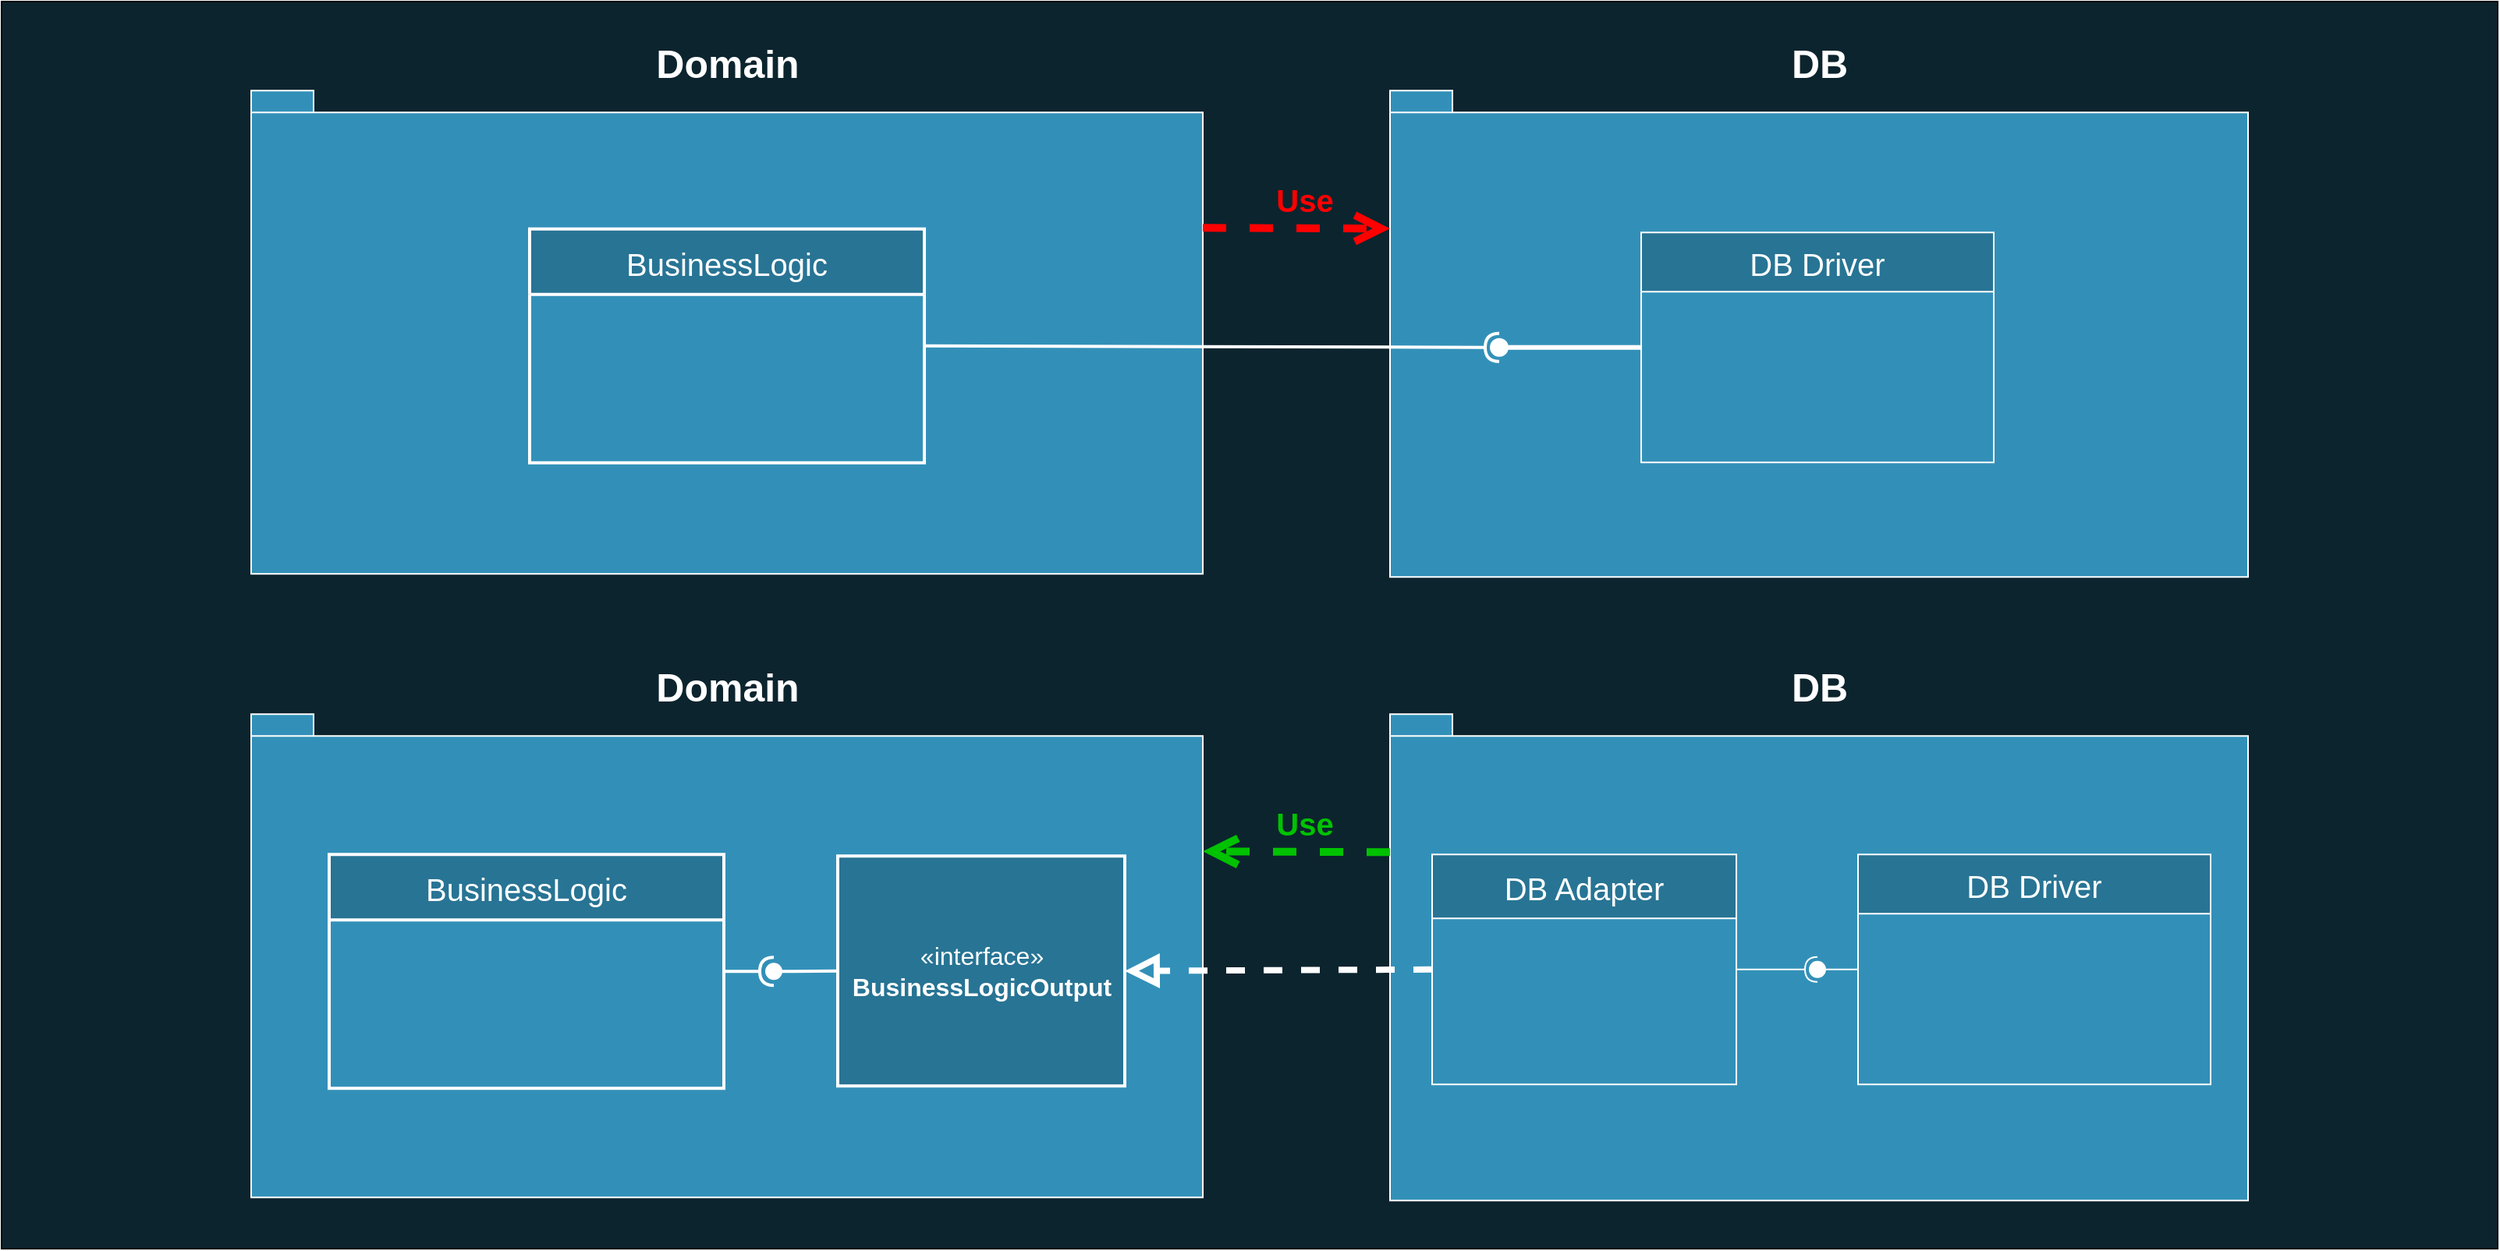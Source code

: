 <mxfile version="13.0.3" type="device"><diagram name="Page-1" id="b5b7bab2-c9e2-2cf4-8b2a-24fd1a2a6d21"><mxGraphModel dx="4259" dy="2197" grid="1" gridSize="10" guides="1" tooltips="1" connect="1" arrows="1" fold="1" page="1" pageScale="1" pageWidth="827" pageHeight="1169" background="#ffffff" math="0" shadow="0"><root><mxCell id="0"/><mxCell id="1" parent="0"/><mxCell id="crDRbli0xWPwZ9U8P9Jx-28" value="" style="rounded=0;whiteSpace=wrap;html=1;fillColor=#0C242E;fontSize=30;fontColor=#FFFFFF;strokeColor=#000000;" parent="1" vertex="1"><mxGeometry x="-1990" y="-270" width="1600" height="800" as="geometry"/></mxCell><mxCell id="pAwI9zMzJVAKjvSWncaQ-3" value="&lt;font color=&quot;#ffffff&quot;&gt;&lt;span style=&quot;font-size: 25px&quot;&gt;Domain&lt;br&gt;&lt;/span&gt;&lt;/font&gt;" style="shape=folder;fontStyle=1;spacingTop=10;tabWidth=40;tabHeight=14;tabPosition=left;html=1;fillColor=#3290B8;labelPosition=center;verticalLabelPosition=top;align=center;verticalAlign=bottom;strokeColor=#FFFFFF;" vertex="1" parent="1"><mxGeometry x="-1830" y="187.13" width="610" height="310" as="geometry"/></mxCell><mxCell id="pAwI9zMzJVAKjvSWncaQ-4" value="&lt;font style=&quot;font-size: 25px&quot; color=&quot;#ffffff&quot;&gt;DB&lt;/font&gt;" style="shape=folder;fontStyle=1;spacingTop=10;tabWidth=40;tabHeight=14;tabPosition=left;html=1;fillColor=#3290B8;labelPosition=center;verticalLabelPosition=top;align=center;verticalAlign=bottom;strokeColor=#FFFFFF;" vertex="1" parent="1"><mxGeometry x="-1100" y="187.13" width="550" height="312" as="geometry"/></mxCell><mxCell id="pAwI9zMzJVAKjvSWncaQ-7" value="&lt;font style=&quot;font-size: 16px&quot;&gt;&lt;font style=&quot;font-size: 16px&quot;&gt;«interface»&lt;/font&gt;&lt;br&gt;&lt;b&gt;&lt;font style=&quot;font-size: 16px&quot;&gt;BusinessLogicOutput&lt;/font&gt;&lt;/b&gt;&lt;/font&gt;" style="html=1;fillColor=#287494;fontColor=#FFFFFF;strokeWidth=2;strokeColor=#FFFFFF;" vertex="1" parent="1"><mxGeometry x="-1454" y="278.13" width="184" height="147.5" as="geometry"/></mxCell><mxCell id="pAwI9zMzJVAKjvSWncaQ-8" value="" style="rounded=0;orthogonalLoop=1;jettySize=auto;html=1;endArrow=none;endFill=0;exitX=0;exitY=0.5;exitDx=0;exitDy=0;strokeColor=#FFFFFF;strokeWidth=2;" edge="1" parent="1" source="pAwI9zMzJVAKjvSWncaQ-7" target="pAwI9zMzJVAKjvSWncaQ-10"><mxGeometry relative="1" as="geometry"><mxPoint x="-1407" y="527.13" as="sourcePoint"/></mxGeometry></mxCell><mxCell id="pAwI9zMzJVAKjvSWncaQ-9" value="" style="rounded=0;orthogonalLoop=1;jettySize=auto;html=1;endArrow=halfCircle;endFill=0;entryX=0.5;entryY=0.5;entryDx=0;entryDy=0;endSize=6;strokeWidth=2;exitX=1;exitY=0.5;exitDx=0;exitDy=0;strokeColor=#FFFFFF;" edge="1" parent="1" source="pAwI9zMzJVAKjvSWncaQ-6" target="pAwI9zMzJVAKjvSWncaQ-10"><mxGeometry relative="1" as="geometry"><mxPoint x="-1557" y="507.13" as="sourcePoint"/></mxGeometry></mxCell><mxCell id="pAwI9zMzJVAKjvSWncaQ-10" value="" style="ellipse;whiteSpace=wrap;html=1;fontFamily=Helvetica;fontSize=12;fontColor=#000000;align=center;strokeColor=#FFFFFF;fillColor=#ffffff;points=[];aspect=fixed;resizable=0;" vertex="1" parent="1"><mxGeometry x="-1500" y="347.13" width="10" height="10" as="geometry"/></mxCell><mxCell id="pAwI9zMzJVAKjvSWncaQ-18" value="" style="rounded=0;orthogonalLoop=1;jettySize=auto;html=1;endArrow=none;endFill=0;exitX=0;exitY=0.5;exitDx=0;exitDy=0;strokeColor=#FFFFFF;fontColor=#FFFFFF;" edge="1" parent="1" source="pAwI9zMzJVAKjvSWncaQ-17" target="pAwI9zMzJVAKjvSWncaQ-20"><mxGeometry relative="1" as="geometry"><mxPoint x="-946" y="627.13" as="sourcePoint"/></mxGeometry></mxCell><mxCell id="pAwI9zMzJVAKjvSWncaQ-19" value="" style="rounded=0;orthogonalLoop=1;jettySize=auto;html=1;endArrow=halfCircle;endFill=0;entryX=0.5;entryY=0.5;entryDx=0;entryDy=0;endSize=6;strokeWidth=1;exitX=1;exitY=0.5;exitDx=0;exitDy=0;strokeColor=#FFFFFF;fontColor=#FFFFFF;" edge="1" parent="1" source="pAwI9zMzJVAKjvSWncaQ-16" target="pAwI9zMzJVAKjvSWncaQ-20"><mxGeometry relative="1" as="geometry"><mxPoint x="-885" y="627.13" as="sourcePoint"/></mxGeometry></mxCell><mxCell id="pAwI9zMzJVAKjvSWncaQ-20" value="" style="ellipse;whiteSpace=wrap;html=1;fontFamily=Helvetica;fontSize=12;fontColor=#FFFFFF;align=center;strokeColor=#FFFFFF;fillColor=#ffffff;points=[];aspect=fixed;resizable=0;" vertex="1" parent="1"><mxGeometry x="-831" y="345.88" width="10" height="10" as="geometry"/></mxCell><mxCell id="pAwI9zMzJVAKjvSWncaQ-21" value="" style="endArrow=block;dashed=1;endFill=0;endSize=12;html=1;entryX=1;entryY=0.5;entryDx=0;entryDy=0;exitX=0;exitY=0.5;exitDx=0;exitDy=0;strokeColor=#FFFFFF;strokeWidth=4;" edge="1" parent="1" source="pAwI9zMzJVAKjvSWncaQ-16" target="pAwI9zMzJVAKjvSWncaQ-7"><mxGeometry width="160" relative="1" as="geometry"><mxPoint x="-1040" y="517.13" as="sourcePoint"/><mxPoint x="-1090" y="570.13" as="targetPoint"/></mxGeometry></mxCell><mxCell id="pAwI9zMzJVAKjvSWncaQ-37" value="&lt;font color=&quot;#ffffff&quot;&gt;&lt;span style=&quot;font-size: 25px&quot;&gt;Domain&lt;br&gt;&lt;/span&gt;&lt;/font&gt;" style="shape=folder;fontStyle=1;spacingTop=10;tabWidth=40;tabHeight=14;tabPosition=left;html=1;fillColor=#3290B8;labelPosition=center;verticalLabelPosition=top;align=center;verticalAlign=bottom;strokeColor=#FFFFFF;" vertex="1" parent="1"><mxGeometry x="-1830" y="-212.87" width="610" height="310" as="geometry"/></mxCell><mxCell id="pAwI9zMzJVAKjvSWncaQ-38" value="&lt;font style=&quot;font-size: 25px&quot; color=&quot;#ffffff&quot;&gt;DB&lt;/font&gt;" style="shape=folder;fontStyle=1;spacingTop=10;tabWidth=40;tabHeight=14;tabPosition=left;html=1;fillColor=#3290B8;labelPosition=center;verticalLabelPosition=top;align=center;verticalAlign=bottom;strokeColor=#FFFFFF;" vertex="1" parent="1"><mxGeometry x="-1100" y="-212.87" width="550" height="312" as="geometry"/></mxCell><mxCell id="pAwI9zMzJVAKjvSWncaQ-44" value="" style="rounded=0;orthogonalLoop=1;jettySize=auto;html=1;endArrow=none;endFill=0;exitX=0.189;exitY=0.203;exitDx=0;exitDy=0;strokeColor=#FFFFFF;fontColor=#FFFFFF;exitPerimeter=0;" edge="1" parent="1"><mxGeometry relative="1" as="geometry"><mxPoint x="-1013.11" y="-52.09" as="sourcePoint"/><mxPoint x="-1013.536" y="-52.656" as="targetPoint"/></mxGeometry></mxCell><mxCell id="pAwI9zMzJVAKjvSWncaQ-52" value="" style="rounded=0;orthogonalLoop=1;jettySize=auto;html=1;endArrow=none;endFill=0;labelBackgroundColor=none;strokeColor=#FFFFFF;strokeWidth=3;fontSize=20;fontColor=#FFFFFF;exitX=0;exitY=0.5;exitDx=0;exitDy=0;" edge="1" target="pAwI9zMzJVAKjvSWncaQ-54" parent="1" source="pAwI9zMzJVAKjvSWncaQ-49"><mxGeometry relative="1" as="geometry"><mxPoint x="-1185" y="-37.87" as="sourcePoint"/></mxGeometry></mxCell><mxCell id="pAwI9zMzJVAKjvSWncaQ-53" value="" style="rounded=0;orthogonalLoop=1;jettySize=auto;html=1;endArrow=halfCircle;endFill=0;entryX=0.5;entryY=0.5;entryDx=0;entryDy=0;endSize=6;strokeWidth=2;labelBackgroundColor=none;fontSize=20;fontColor=#FFFFFF;strokeColor=#FFFFFF;exitX=1;exitY=0.5;exitDx=0;exitDy=0;" edge="1" target="pAwI9zMzJVAKjvSWncaQ-54" parent="1" source="pAwI9zMzJVAKjvSWncaQ-48"><mxGeometry relative="1" as="geometry"><mxPoint x="-1145" y="-37.87" as="sourcePoint"/></mxGeometry></mxCell><mxCell id="pAwI9zMzJVAKjvSWncaQ-54" value="" style="ellipse;whiteSpace=wrap;html=1;fontFamily=Helvetica;fontSize=12;fontColor=#000000;align=center;strokeColor=#FFFFFF;fillColor=#ffffff;points=[];aspect=fixed;resizable=0;strokeWidth=2;perimeterSpacing=0;" vertex="1" parent="1"><mxGeometry x="-1035" y="-53.12" width="10" height="10" as="geometry"/></mxCell><mxCell id="pAwI9zMzJVAKjvSWncaQ-55" value="Use" style="endArrow=open;endSize=12;dashed=1;html=1;labelBackgroundColor=none;strokeColor=#FF0000;strokeWidth=5;fontSize=20;fontColor=#FF0000;entryX=0;entryY=0;entryDx=0;entryDy=88.5;exitX=0;exitY=0;exitDx=610;exitDy=88;exitPerimeter=0;entryPerimeter=0;fontStyle=1" edge="1" parent="1" source="pAwI9zMzJVAKjvSWncaQ-37" target="pAwI9zMzJVAKjvSWncaQ-38"><mxGeometry x="0.082" y="18" width="160" relative="1" as="geometry"><mxPoint x="-1945" y="637.13" as="sourcePoint"/><mxPoint x="-1785" y="637.13" as="targetPoint"/><Array as="points"/><mxPoint as="offset"/></mxGeometry></mxCell><mxCell id="pAwI9zMzJVAKjvSWncaQ-56" value="Use" style="endArrow=open;endSize=12;dashed=1;html=1;labelBackgroundColor=none;strokeColor=#00C200;strokeWidth=5;fontSize=20;fontColor=#00C200;entryX=0;entryY=0;entryDx=610;entryDy=88;exitX=0;exitY=0;exitDx=0;exitDy=88.5;exitPerimeter=0;entryPerimeter=0;fontStyle=1" edge="1" parent="1" source="pAwI9zMzJVAKjvSWncaQ-4" target="pAwI9zMzJVAKjvSWncaQ-3"><mxGeometry x="-0.082" y="-18" width="160" relative="1" as="geometry"><mxPoint x="-1210.0" y="-114.87" as="sourcePoint"/><mxPoint x="-1090" y="-114.37" as="targetPoint"/><Array as="points"/><mxPoint as="offset"/></mxGeometry></mxCell><mxCell id="pAwI9zMzJVAKjvSWncaQ-6" value="BusinessLogic" style="swimlane;fontStyle=0;childLayout=stackLayout;horizontal=1;startSize=42;fillColor=#287494;horizontalStack=0;resizeParent=1;resizeParentMax=0;resizeLast=0;collapsible=1;marginBottom=0;fontColor=#FFFFFF;fontSize=20;strokeWidth=2;strokeColor=#FFFFFF;" vertex="1" parent="1"><mxGeometry x="-1780" y="277.13" width="253" height="150" as="geometry"/></mxCell><mxCell id="pAwI9zMzJVAKjvSWncaQ-17" value="DB Driver" style="swimlane;fontStyle=0;childLayout=stackLayout;horizontal=1;startSize=38;fillColor=#287494;horizontalStack=0;resizeParent=1;resizeParentMax=0;resizeLast=0;collapsible=1;marginBottom=0;strokeColor=#FFFFFF;fontColor=#FFFFFF;fontSize=20;" vertex="1" parent="1"><mxGeometry x="-800" y="277.13" width="226" height="147.5" as="geometry"/></mxCell><mxCell id="pAwI9zMzJVAKjvSWncaQ-16" value="DB Adapter" style="swimlane;fontStyle=0;childLayout=stackLayout;horizontal=1;startSize=41;fillColor=#287494;horizontalStack=0;resizeParent=1;resizeParentMax=0;resizeLast=0;collapsible=1;marginBottom=0;strokeColor=#FFFFFF;fontColor=#FFFFFF;fontSize=20;" vertex="1" parent="1"><mxGeometry x="-1073" y="277.13" width="195" height="147.5" as="geometry"/></mxCell><mxCell id="pAwI9zMzJVAKjvSWncaQ-48" value="BusinessLogic" style="swimlane;fontStyle=0;childLayout=stackLayout;horizontal=1;startSize=42;fillColor=#287494;horizontalStack=0;resizeParent=1;resizeParentMax=0;resizeLast=0;collapsible=1;marginBottom=0;fontColor=#FFFFFF;fontSize=20;strokeWidth=2;strokeColor=#FFFFFF;" vertex="1" parent="1"><mxGeometry x="-1651.5" y="-124.12" width="253" height="150" as="geometry"/></mxCell><mxCell id="pAwI9zMzJVAKjvSWncaQ-49" value="DB Driver" style="swimlane;fontStyle=0;childLayout=stackLayout;horizontal=1;startSize=38;fillColor=#287494;horizontalStack=0;resizeParent=1;resizeParentMax=0;resizeLast=0;collapsible=1;marginBottom=0;strokeColor=#FFFFFF;fontColor=#FFFFFF;fontSize=20;" vertex="1" parent="1"><mxGeometry x="-939" y="-121.87" width="226" height="147.5" as="geometry"/></mxCell></root></mxGraphModel></diagram></mxfile>